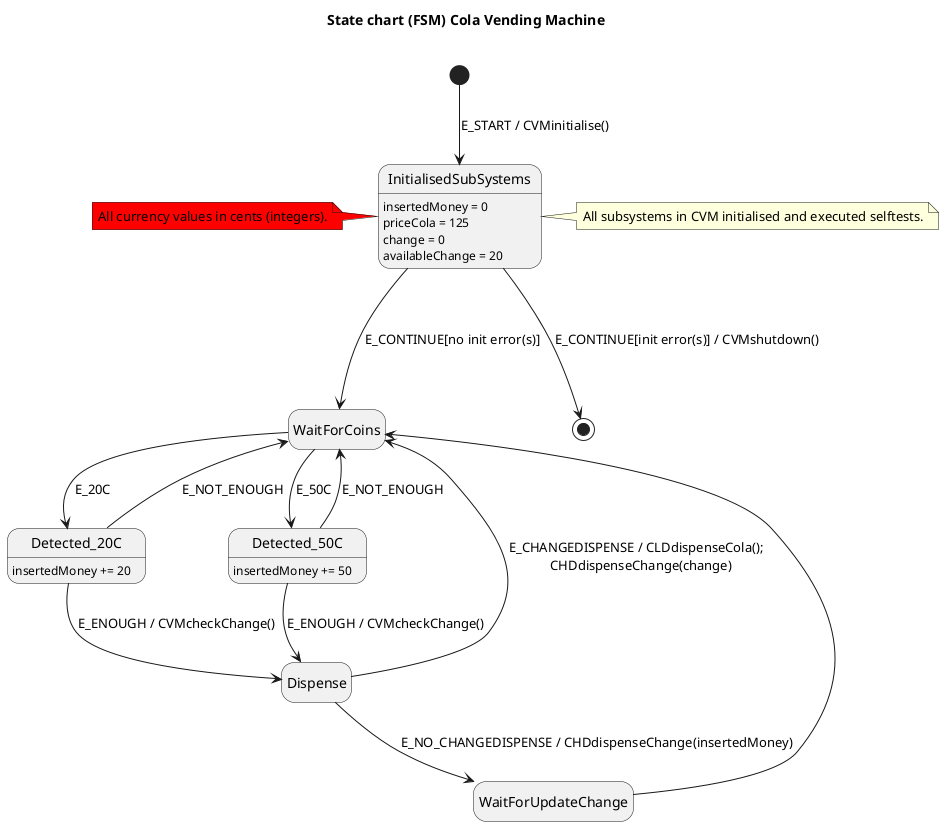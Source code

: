 @startuml

hide empty description

title State chart (FSM) Cola Vending Machine\n

[*] --> InitialisedSubSystems : E_START / CVMinitialise()
InitialisedSubSystems : insertedMoney = 0
InitialisedSubSystems : priceCola = 125
InitialisedSubSystems : change = 0
InitialisedSubSystems : availableChange = 20
InitialisedSubSystems ---> WaitForCoins : E_CONTINUE[no init error(s)]
InitialisedSubSystems ---> [*] : E_CONTINUE[init error(s)] / CVMshutdown()

WaitForCoins --> Detected_20C : E_20C
Detected_20C : insertedMoney += 20
Detected_20C --> WaitForCoins : E_NOT_ENOUGH
Detected_20C --> Dispense : E_ENOUGH / CVMcheckChange()

WaitForCoins --> Detected_50C : E_50C
Detected_50C : insertedMoney += 50
Detected_50C --> WaitForCoins : E_NOT_ENOUGH
Detected_50C --> Dispense :  E_ENOUGH / CVMcheckChange()

Dispense --> WaitForUpdateChange: E_NO_CHANGEDISPENSE / CHDdispenseChange(insertedMoney)
WaitForUpdateChange --> WaitForCoins

Dispense --> WaitForCoins :  E_CHANGEDISPENSE / CLDdispenseCola();\n   CHDdispenseChange(change)

note right of InitialisedSubSystems
    All subsystems in CVM initialised and executed selftests.
end note

note left of InitialisedSubSystems #red
    All currency values in cents (integers).
end note

@enduml
